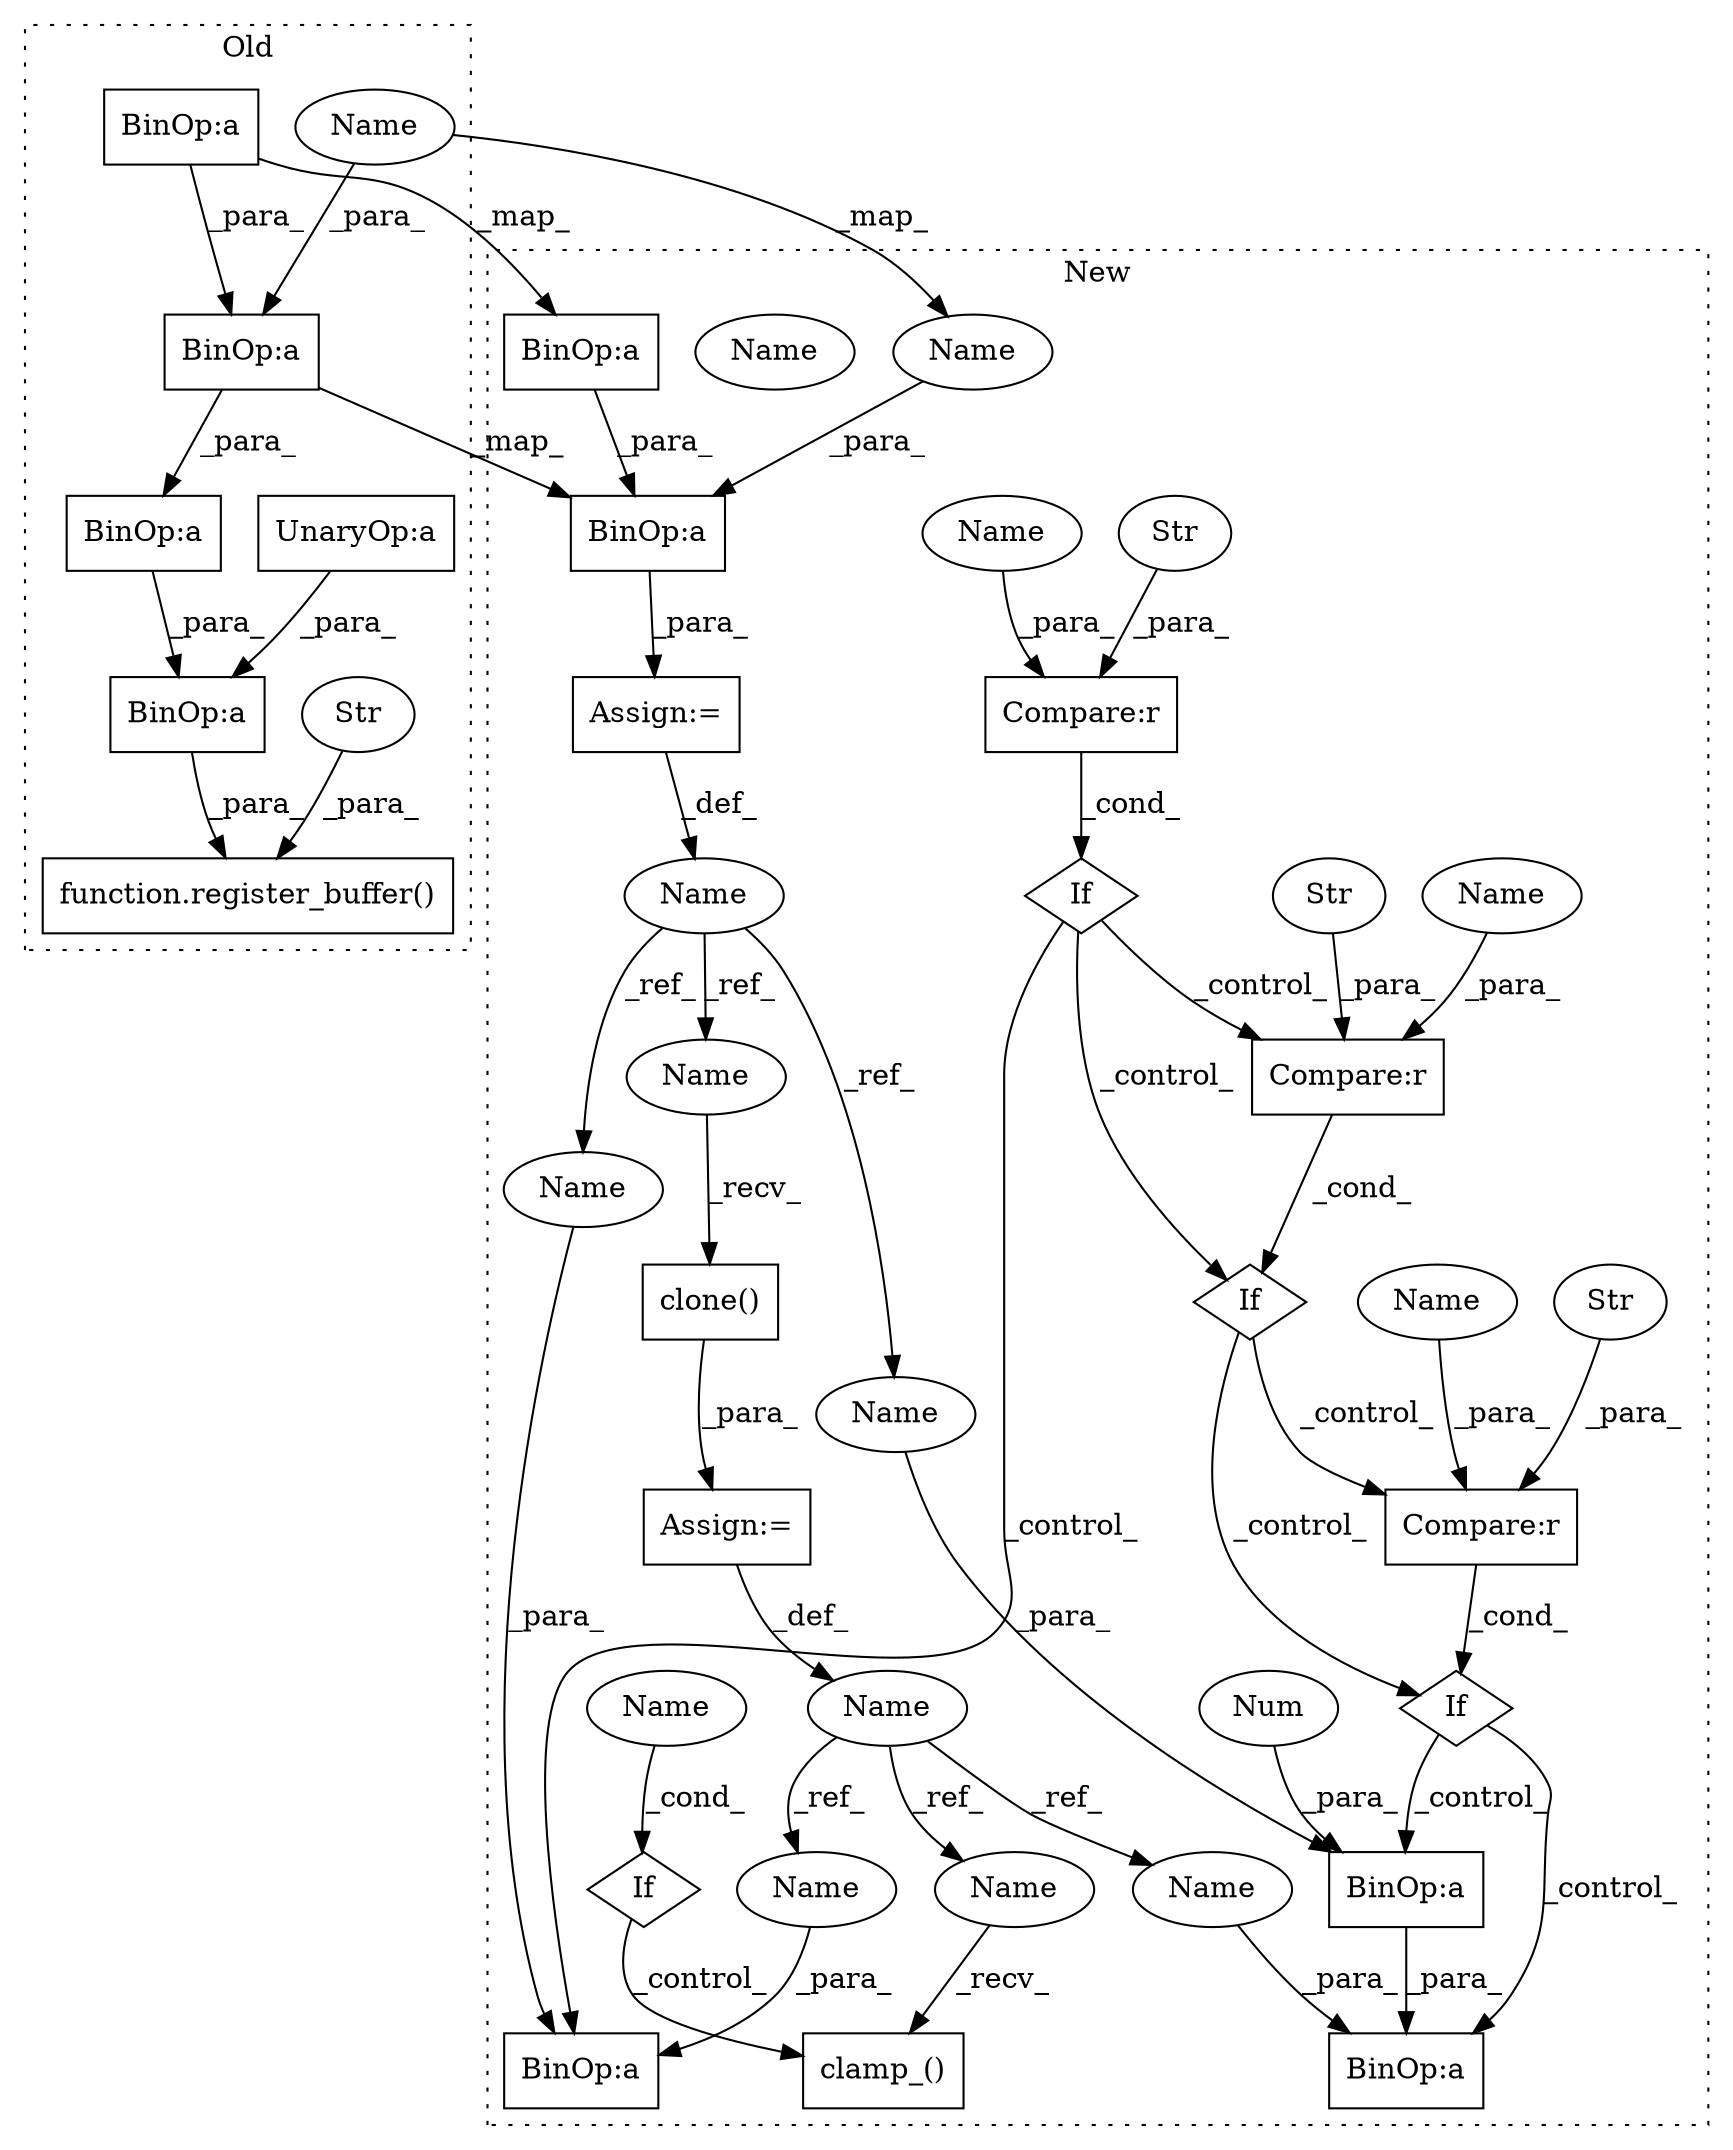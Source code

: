 digraph G {
subgraph cluster0 {
1 [label="function.register_buffer()" a="75" s="18466,18583" l="16,1" shape="box"];
3 [label="UnaryOp:a" a="61" s="18562" l="1" shape="box"];
4 [label="BinOp:a" a="82" s="18517" l="3" shape="box"];
5 [label="BinOp:a" a="82" s="18558" l="4" shape="box"];
10 [label="Str" a="66" s="18482" l="16" shape="ellipse"];
18 [label="BinOp:a" a="82" s="18539" l="3" shape="box"];
21 [label="BinOp:a" a="82" s="18534" l="3" shape="box"];
35 [label="Name" a="87" s="18520" l="14" shape="ellipse"];
label = "Old";
style="dotted";
}
subgraph cluster1 {
2 [label="If" a="96" s="18515" l="3" shape="diamond"];
6 [label="BinOp:a" a="82" s="18762" l="3" shape="box"];
7 [label="If" a="96" s="18608" l="0" shape="diamond"];
8 [label="BinOp:a" a="82" s="18755" l="3" shape="box"];
9 [label="If" a="96" s="18689" l="0" shape="diamond"];
11 [label="Num" a="76" s="18765" l="1" shape="ellipse"];
12 [label="Compare:r" a="40" s="18608" l="22" shape="box"];
13 [label="Str" a="66" s="18621" l="9" shape="ellipse"];
14 [label="Compare:r" a="40" s="18518" l="25" shape="box"];
15 [label="Str" a="66" s="18531" l="12" shape="ellipse"];
16 [label="Compare:r" a="40" s="18689" l="21" shape="box"];
17 [label="Str" a="66" s="18702" l="8" shape="ellipse"];
19 [label="BinOp:a" a="82" s="18356" l="3" shape="box"];
20 [label="BinOp:a" a="82" s="18351" l="3" shape="box"];
22 [label="Assign:=" a="68" s="18334" l="3" shape="box"];
23 [label="BinOp:a" a="82" s="18588" l="3" shape="box"];
24 [label="Name" a="87" s="18384" l="17" shape="ellipse"];
25 [label="Name" a="87" s="18331" l="3" shape="ellipse"];
26 [label="clamp_()" a="75" s="18460" l="45" shape="box"];
27 [label="If" a="96" s="18424" l="3" shape="diamond"];
28 [label="Name" a="87" s="18427" l="19" shape="ellipse"];
29 [label="Assign:=" a="68" s="18401" l="3" shape="box"];
30 [label="clone()" a="75" s="18404" l="11" shape="box"];
31 [label="Name" a="87" s="18404" l="3" shape="ellipse"];
32 [label="Name" a="87" s="18759" l="3" shape="ellipse"];
33 [label="Name" a="87" s="18591" l="3" shape="ellipse"];
34 [label="Name" a="87" s="18427" l="19" shape="ellipse"];
36 [label="Name" a="87" s="18460" l="17" shape="ellipse"];
37 [label="Name" a="87" s="18571" l="17" shape="ellipse"];
38 [label="Name" a="87" s="18738" l="17" shape="ellipse"];
39 [label="Name" a="87" s="18689" l="9" shape="ellipse"];
40 [label="Name" a="87" s="18518" l="9" shape="ellipse"];
41 [label="Name" a="87" s="18608" l="9" shape="ellipse"];
42 [label="Name" a="87" s="18337" l="14" shape="ellipse"];
label = "New";
style="dotted";
}
2 -> 7 [label="_control_"];
2 -> 12 [label="_control_"];
2 -> 23 [label="_control_"];
3 -> 5 [label="_para_"];
4 -> 5 [label="_para_"];
5 -> 1 [label="_para_"];
6 -> 8 [label="_para_"];
7 -> 16 [label="_control_"];
7 -> 9 [label="_control_"];
9 -> 6 [label="_control_"];
9 -> 8 [label="_control_"];
10 -> 1 [label="_para_"];
11 -> 6 [label="_para_"];
12 -> 7 [label="_cond_"];
13 -> 12 [label="_para_"];
14 -> 2 [label="_cond_"];
15 -> 14 [label="_para_"];
16 -> 9 [label="_cond_"];
17 -> 16 [label="_para_"];
18 -> 19 [label="_map_"];
18 -> 21 [label="_para_"];
19 -> 20 [label="_para_"];
20 -> 22 [label="_para_"];
21 -> 4 [label="_para_"];
21 -> 20 [label="_map_"];
22 -> 25 [label="_def_"];
24 -> 37 [label="_ref_"];
24 -> 36 [label="_ref_"];
24 -> 38 [label="_ref_"];
25 -> 31 [label="_ref_"];
25 -> 33 [label="_ref_"];
25 -> 32 [label="_ref_"];
27 -> 26 [label="_control_"];
29 -> 24 [label="_def_"];
30 -> 29 [label="_para_"];
31 -> 30 [label="_recv_"];
32 -> 6 [label="_para_"];
33 -> 23 [label="_para_"];
34 -> 27 [label="_cond_"];
35 -> 42 [label="_map_"];
35 -> 21 [label="_para_"];
36 -> 26 [label="_recv_"];
37 -> 23 [label="_para_"];
38 -> 8 [label="_para_"];
39 -> 16 [label="_para_"];
40 -> 14 [label="_para_"];
41 -> 12 [label="_para_"];
42 -> 20 [label="_para_"];
}